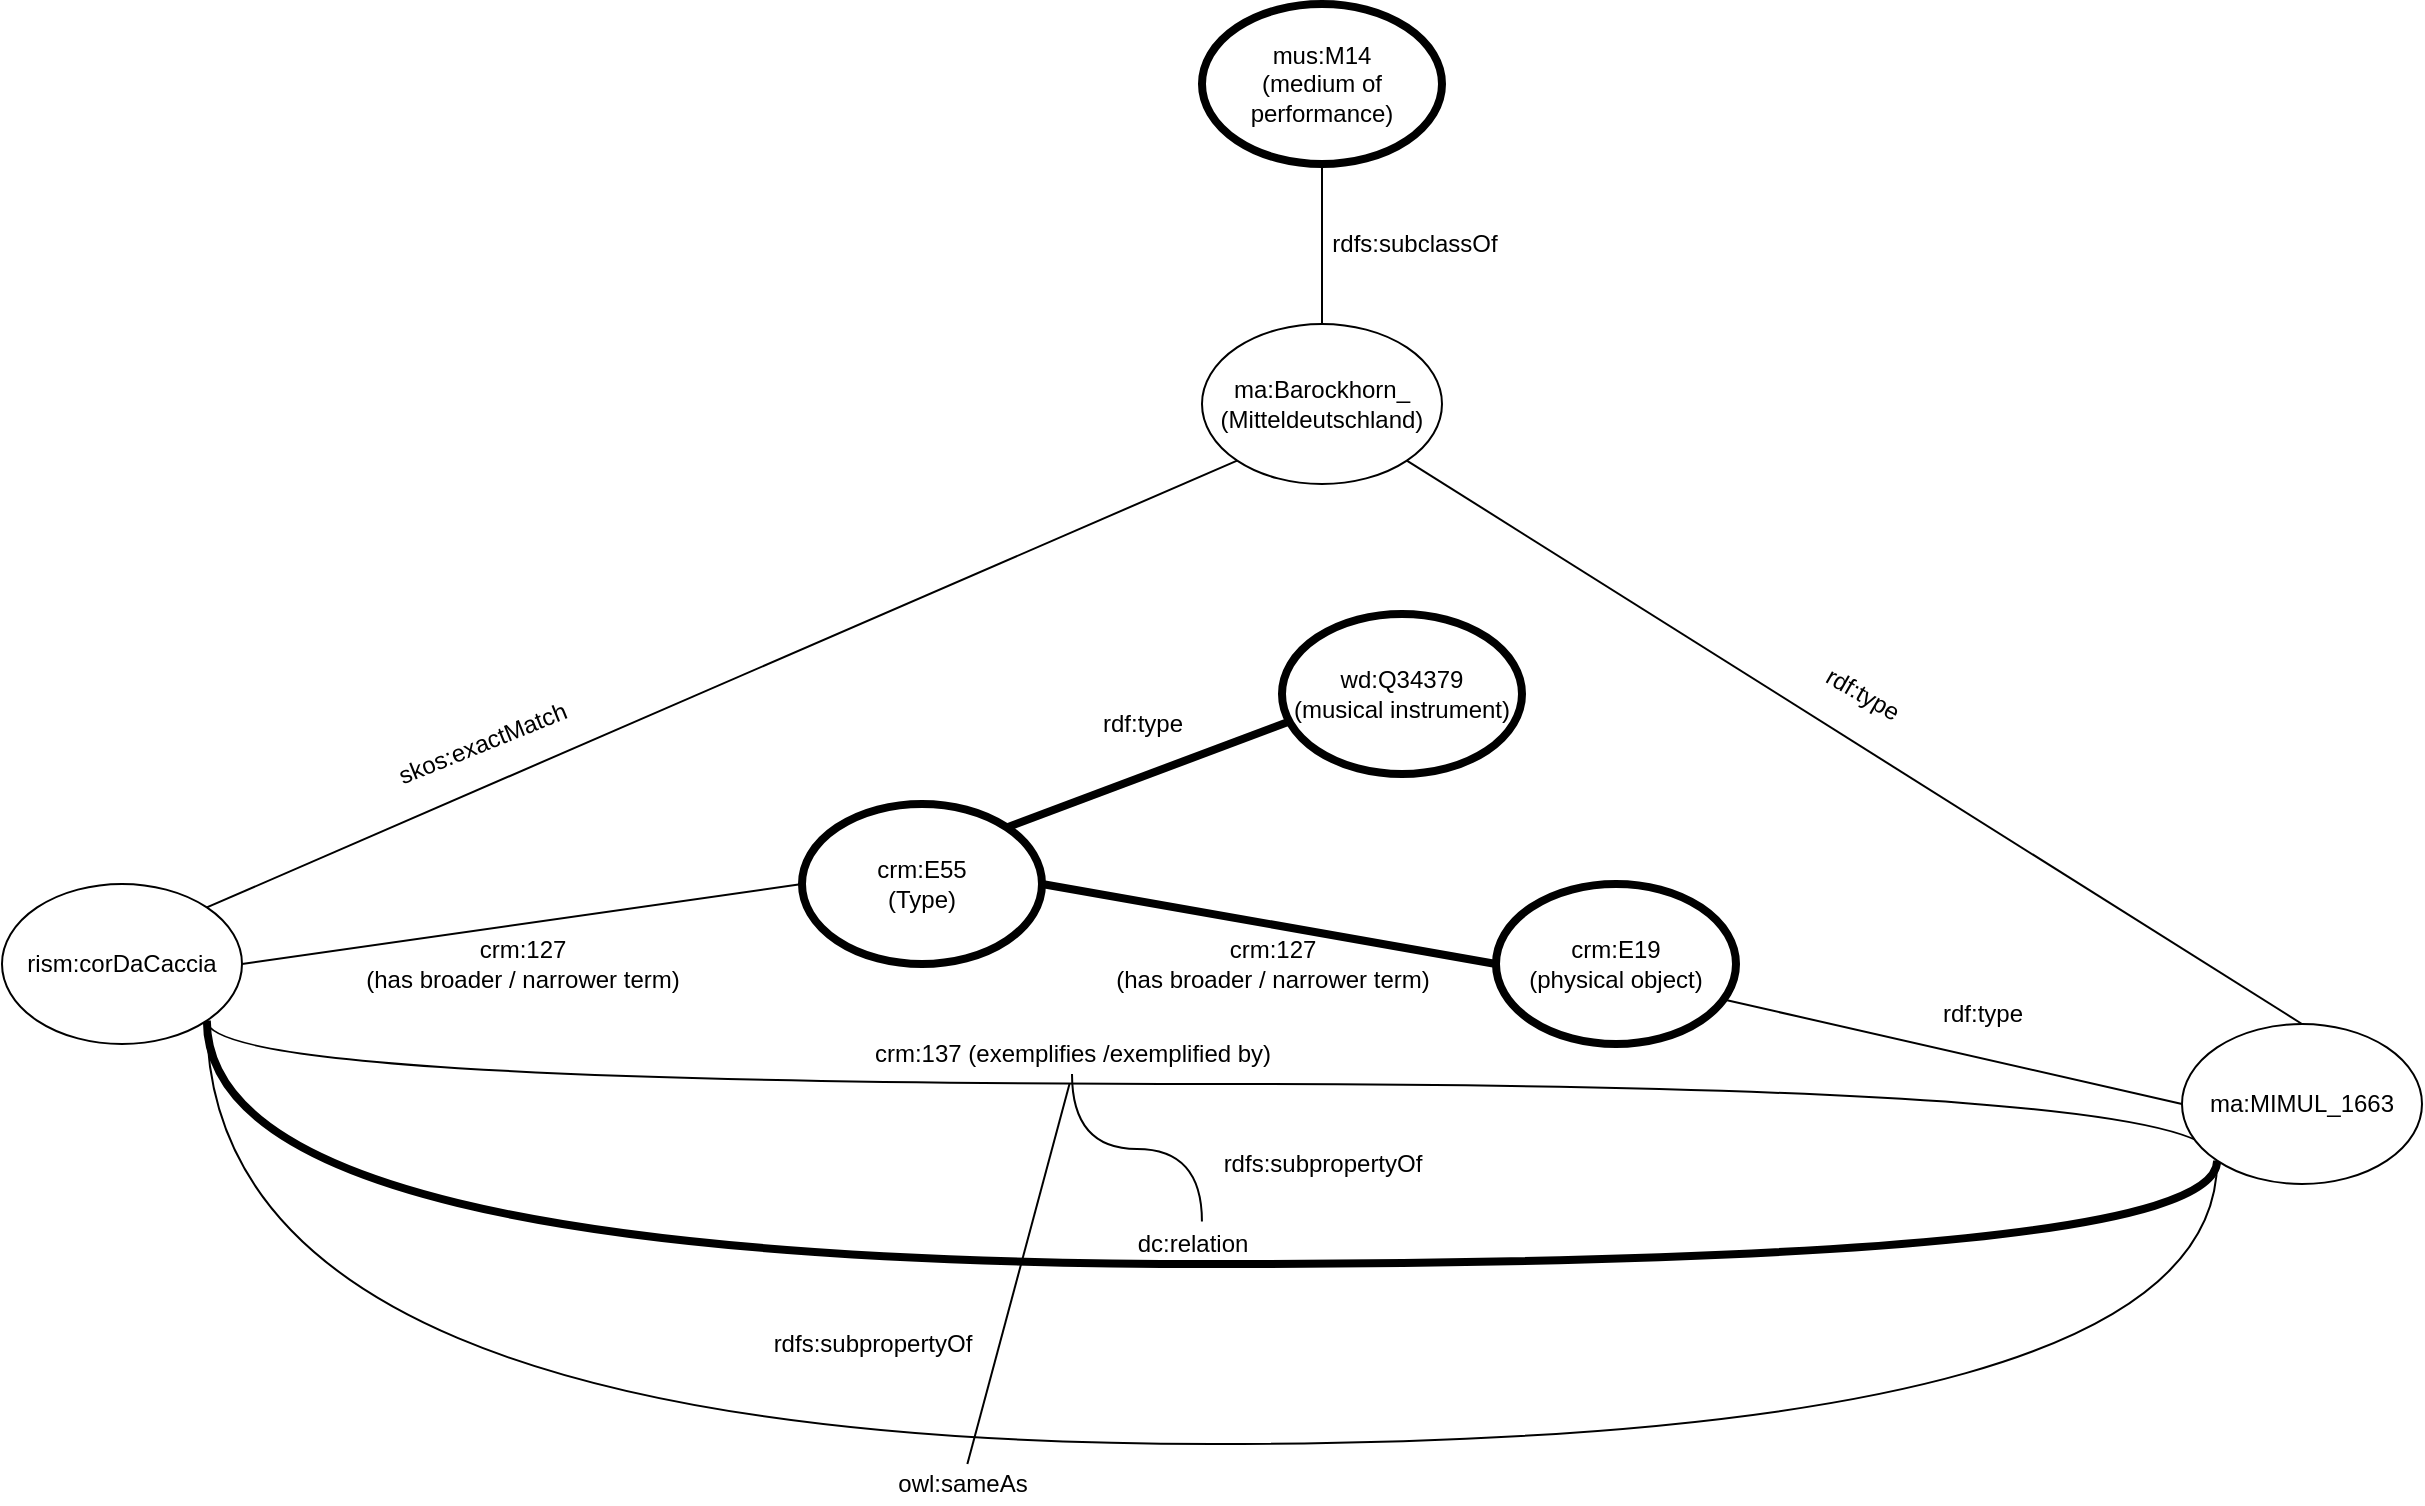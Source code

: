 <mxfile version="13.1.5" type="device"><diagram id="rZ2PwEW_QNEFfJLF4zQg" name="Page-1"><mxGraphModel dx="1773" dy="602" grid="1" gridSize="10" guides="1" tooltips="1" connect="1" arrows="1" fold="1" page="1" pageScale="1" pageWidth="827" pageHeight="1169" math="0" shadow="0"><root><mxCell id="0"/><mxCell id="1" parent="0"/><mxCell id="ipnYYao-t9TJA6yGNGF8-28" style="edgeStyle=none;rounded=0;orthogonalLoop=1;jettySize=auto;html=1;exitX=1;exitY=0;exitDx=0;exitDy=0;entryX=0;entryY=1;entryDx=0;entryDy=0;endArrow=none;endFill=0;" parent="1" source="ipnYYao-t9TJA6yGNGF8-29" target="ipnYYao-t9TJA6yGNGF8-30" edge="1"><mxGeometry relative="1" as="geometry"/></mxCell><mxCell id="_EseaCE7pfvpWXceeyWg-17" style="edgeStyle=orthogonalEdgeStyle;rounded=0;orthogonalLoop=1;jettySize=auto;html=1;entryX=0;entryY=1;entryDx=0;entryDy=0;endArrow=none;endFill=0;strokeWidth=1;curved=1;exitX=1;exitY=1;exitDx=0;exitDy=0;" parent="1" source="ipnYYao-t9TJA6yGNGF8-29" target="_EseaCE7pfvpWXceeyWg-36" edge="1"><mxGeometry relative="1" as="geometry"><Array as="points"><mxPoint x="62" y="820"/><mxPoint x="1068" y="820"/></Array></mxGeometry></mxCell><mxCell id="_EseaCE7pfvpWXceeyWg-25" style="edgeStyle=orthogonalEdgeStyle;curved=1;rounded=0;orthogonalLoop=1;jettySize=auto;html=1;exitX=1;exitY=1;exitDx=0;exitDy=0;entryX=0;entryY=1;entryDx=0;entryDy=0;endArrow=none;endFill=0;strokeWidth=4;" parent="1" source="ipnYYao-t9TJA6yGNGF8-29" target="_EseaCE7pfvpWXceeyWg-36" edge="1"><mxGeometry relative="1" as="geometry"><Array as="points"><mxPoint x="62" y="910"/><mxPoint x="1068" y="910"/></Array></mxGeometry></mxCell><mxCell id="_EseaCE7pfvpWXceeyWg-26" style="edgeStyle=orthogonalEdgeStyle;curved=1;rounded=0;orthogonalLoop=1;jettySize=auto;html=1;exitX=1;exitY=1;exitDx=0;exitDy=0;endArrow=none;endFill=0;strokeWidth=1;entryX=0;entryY=1;entryDx=0;entryDy=0;" parent="1" source="ipnYYao-t9TJA6yGNGF8-29" target="_EseaCE7pfvpWXceeyWg-36" edge="1"><mxGeometry relative="1" as="geometry"><mxPoint x="1080" y="890" as="targetPoint"/><Array as="points"><mxPoint x="62" y="1000"/><mxPoint x="1068" y="1000"/></Array></mxGeometry></mxCell><mxCell id="ipnYYao-t9TJA6yGNGF8-29" value="rism:corDaCaccia" style="ellipse;whiteSpace=wrap;html=1;strokeWidth=1;" parent="1" vertex="1"><mxGeometry x="-40" y="720" width="120" height="80" as="geometry"/></mxCell><mxCell id="ipnYYao-t9TJA6yGNGF8-57" style="edgeStyle=none;rounded=0;orthogonalLoop=1;jettySize=auto;html=1;exitX=1;exitY=1;exitDx=0;exitDy=0;entryX=0.5;entryY=0;entryDx=0;entryDy=0;endArrow=none;endFill=0;" parent="1" source="ipnYYao-t9TJA6yGNGF8-30" target="_EseaCE7pfvpWXceeyWg-36" edge="1"><mxGeometry relative="1" as="geometry"/></mxCell><mxCell id="qaXrOrbWDvaC4yQ7PtSV-3" value="" style="edgeStyle=none;rounded=0;orthogonalLoop=1;jettySize=auto;html=1;endArrow=none;endFill=0;strokeWidth=1;" edge="1" parent="1" source="ipnYYao-t9TJA6yGNGF8-30" target="qaXrOrbWDvaC4yQ7PtSV-2"><mxGeometry relative="1" as="geometry"/></mxCell><mxCell id="ipnYYao-t9TJA6yGNGF8-30" value="ma:Barockhorn_&lt;br&gt;(Mitteldeutschland)" style="ellipse;whiteSpace=wrap;html=1;strokeWidth=1;" parent="1" vertex="1"><mxGeometry x="560" y="440" width="120" height="80" as="geometry"/></mxCell><mxCell id="qaXrOrbWDvaC4yQ7PtSV-2" value="mus:M14&lt;br&gt;(medium of performance)" style="ellipse;whiteSpace=wrap;html=1;strokeWidth=4;" vertex="1" parent="1"><mxGeometry x="560" y="280" width="120" height="80" as="geometry"/></mxCell><mxCell id="_EseaCE7pfvpWXceeyWg-37" style="rounded=0;orthogonalLoop=1;jettySize=auto;html=1;exitX=0.958;exitY=0.725;exitDx=0;exitDy=0;entryX=0;entryY=0.5;entryDx=0;entryDy=0;endArrow=none;endFill=0;strokeWidth=1;exitPerimeter=0;" parent="1" source="ipnYYao-t9TJA6yGNGF8-56" target="_EseaCE7pfvpWXceeyWg-36" edge="1"><mxGeometry relative="1" as="geometry"/></mxCell><mxCell id="ipnYYao-t9TJA6yGNGF8-56" value="crm:E19&lt;br&gt;(physical object)" style="ellipse;whiteSpace=wrap;html=1;strokeWidth=4;" parent="1" vertex="1"><mxGeometry x="707" y="720" width="120" height="80" as="geometry"/></mxCell><mxCell id="_EseaCE7pfvpWXceeyWg-1" value="skos:exactMatch" style="text;html=1;align=center;verticalAlign=middle;resizable=0;points=[];autosize=1;rotation=338;" parent="1" vertex="1"><mxGeometry x="150" y="640" width="100" height="20" as="geometry"/></mxCell><mxCell id="_EseaCE7pfvpWXceeyWg-2" value="rdf:type" style="text;html=1;align=center;verticalAlign=middle;resizable=0;points=[];autosize=1;rotation=30;" parent="1" vertex="1"><mxGeometry x="860" y="615" width="60" height="20" as="geometry"/></mxCell><mxCell id="_EseaCE7pfvpWXceeyWg-6" style="rounded=0;orthogonalLoop=1;jettySize=auto;html=1;exitX=0;exitY=0.5;exitDx=0;exitDy=0;entryX=1;entryY=0.5;entryDx=0;entryDy=0;endArrow=none;endFill=0;strokeWidth=1;" parent="1" source="_EseaCE7pfvpWXceeyWg-3" target="ipnYYao-t9TJA6yGNGF8-29" edge="1"><mxGeometry relative="1" as="geometry"><mxPoint x="160" y="760" as="sourcePoint"/></mxGeometry></mxCell><mxCell id="_EseaCE7pfvpWXceeyWg-7" style="rounded=0;orthogonalLoop=1;jettySize=auto;html=1;exitX=1;exitY=0.5;exitDx=0;exitDy=0;entryX=0;entryY=0.5;entryDx=0;entryDy=0;endArrow=none;endFill=0;strokeWidth=4;" parent="1" source="_EseaCE7pfvpWXceeyWg-3" target="ipnYYao-t9TJA6yGNGF8-56" edge="1"><mxGeometry relative="1" as="geometry"/></mxCell><mxCell id="_EseaCE7pfvpWXceeyWg-39" style="edgeStyle=none;rounded=0;orthogonalLoop=1;jettySize=auto;html=1;exitX=1;exitY=0;exitDx=0;exitDy=0;entryX=0.025;entryY=0.675;entryDx=0;entryDy=0;entryPerimeter=0;endArrow=none;endFill=0;strokeWidth=4;" parent="1" source="_EseaCE7pfvpWXceeyWg-3" target="_EseaCE7pfvpWXceeyWg-38" edge="1"><mxGeometry relative="1" as="geometry"/></mxCell><mxCell id="_EseaCE7pfvpWXceeyWg-3" value="crm:E55&lt;br&gt;(Type)" style="ellipse;whiteSpace=wrap;html=1;strokeWidth=4;" parent="1" vertex="1"><mxGeometry x="360" y="680" width="120" height="80" as="geometry"/></mxCell><mxCell id="_EseaCE7pfvpWXceeyWg-33" style="edgeStyle=orthogonalEdgeStyle;curved=1;rounded=0;orthogonalLoop=1;jettySize=auto;html=1;endArrow=none;endFill=0;strokeWidth=1;entryX=0.571;entryY=-0.062;entryDx=0;entryDy=0;entryPerimeter=0;" parent="1" source="_EseaCE7pfvpWXceeyWg-18" target="_EseaCE7pfvpWXceeyWg-34" edge="1"><mxGeometry relative="1" as="geometry"><mxPoint x="414" y="890" as="targetPoint"/></mxGeometry></mxCell><mxCell id="_EseaCE7pfvpWXceeyWg-18" value="crm:137 (exemplifies /exemplified by)" style="text;html=1;align=center;verticalAlign=middle;resizable=0;points=[];autosize=1;" parent="1" vertex="1"><mxGeometry x="390" y="795" width="210" height="20" as="geometry"/></mxCell><mxCell id="_EseaCE7pfvpWXceeyWg-44" style="edgeStyle=none;rounded=0;orthogonalLoop=1;jettySize=auto;html=1;entryX=0.494;entryY=1.25;entryDx=0;entryDy=0;entryPerimeter=0;endArrow=none;endFill=0;strokeWidth=1;" parent="1" source="_EseaCE7pfvpWXceeyWg-23" target="_EseaCE7pfvpWXceeyWg-18" edge="1"><mxGeometry relative="1" as="geometry"/></mxCell><mxCell id="_EseaCE7pfvpWXceeyWg-23" value="owl:sameAs" style="text;html=1;align=center;verticalAlign=middle;resizable=0;points=[];autosize=1;" parent="1" vertex="1"><mxGeometry x="400" y="1010" width="80" height="20" as="geometry"/></mxCell><mxCell id="_EseaCE7pfvpWXceeyWg-19" value="crm:127&lt;br&gt;(has broader / narrower term)" style="text;html=1;align=center;verticalAlign=middle;resizable=0;points=[];autosize=1;" parent="1" vertex="1"><mxGeometry x="135" y="745" width="170" height="30" as="geometry"/></mxCell><mxCell id="_EseaCE7pfvpWXceeyWg-20" value="crm:127&lt;br&gt;(has broader / narrower term)" style="text;html=1;align=center;verticalAlign=middle;resizable=0;points=[];autosize=1;" parent="1" vertex="1"><mxGeometry x="510" y="745" width="170" height="30" as="geometry"/></mxCell><mxCell id="_EseaCE7pfvpWXceeyWg-27" value="rdfs:subpropertyOf" style="text;html=1;align=center;verticalAlign=middle;resizable=0;points=[];autosize=1;" parent="1" vertex="1"><mxGeometry x="565" y="850" width="110" height="20" as="geometry"/></mxCell><mxCell id="_EseaCE7pfvpWXceeyWg-34" value="dc:relation" style="text;html=1;align=center;verticalAlign=middle;resizable=0;points=[];autosize=1;" parent="1" vertex="1"><mxGeometry x="520" y="890" width="70" height="20" as="geometry"/></mxCell><mxCell id="_EseaCE7pfvpWXceeyWg-36" value="ma:MIMUL_1663" style="ellipse;whiteSpace=wrap;html=1;strokeWidth=1;" parent="1" vertex="1"><mxGeometry x="1050" y="790" width="120" height="80" as="geometry"/></mxCell><mxCell id="_EseaCE7pfvpWXceeyWg-38" value="wd:Q34379&lt;br&gt;(musical instrument)" style="ellipse;whiteSpace=wrap;html=1;strokeWidth=4;" parent="1" vertex="1"><mxGeometry x="600" y="585" width="120" height="80" as="geometry"/></mxCell><mxCell id="_EseaCE7pfvpWXceeyWg-40" value="rdf:type" style="text;html=1;align=center;verticalAlign=middle;resizable=0;points=[];autosize=1;" parent="1" vertex="1"><mxGeometry x="500" y="630" width="60" height="20" as="geometry"/></mxCell><mxCell id="_EseaCE7pfvpWXceeyWg-41" value="rdf:type" style="text;html=1;align=center;verticalAlign=middle;resizable=0;points=[];autosize=1;" parent="1" vertex="1"><mxGeometry x="920" y="775" width="60" height="20" as="geometry"/></mxCell><mxCell id="_EseaCE7pfvpWXceeyWg-45" value="rdfs:subpropertyOf" style="text;html=1;align=center;verticalAlign=middle;resizable=0;points=[];autosize=1;" parent="1" vertex="1"><mxGeometry x="340" y="940" width="110" height="20" as="geometry"/></mxCell><mxCell id="qaXrOrbWDvaC4yQ7PtSV-4" value="rdfs:subclassOf" style="text;html=1;align=center;verticalAlign=middle;resizable=0;points=[];autosize=1;" vertex="1" parent="1"><mxGeometry x="616" y="390" width="100" height="20" as="geometry"/></mxCell></root></mxGraphModel></diagram></mxfile>